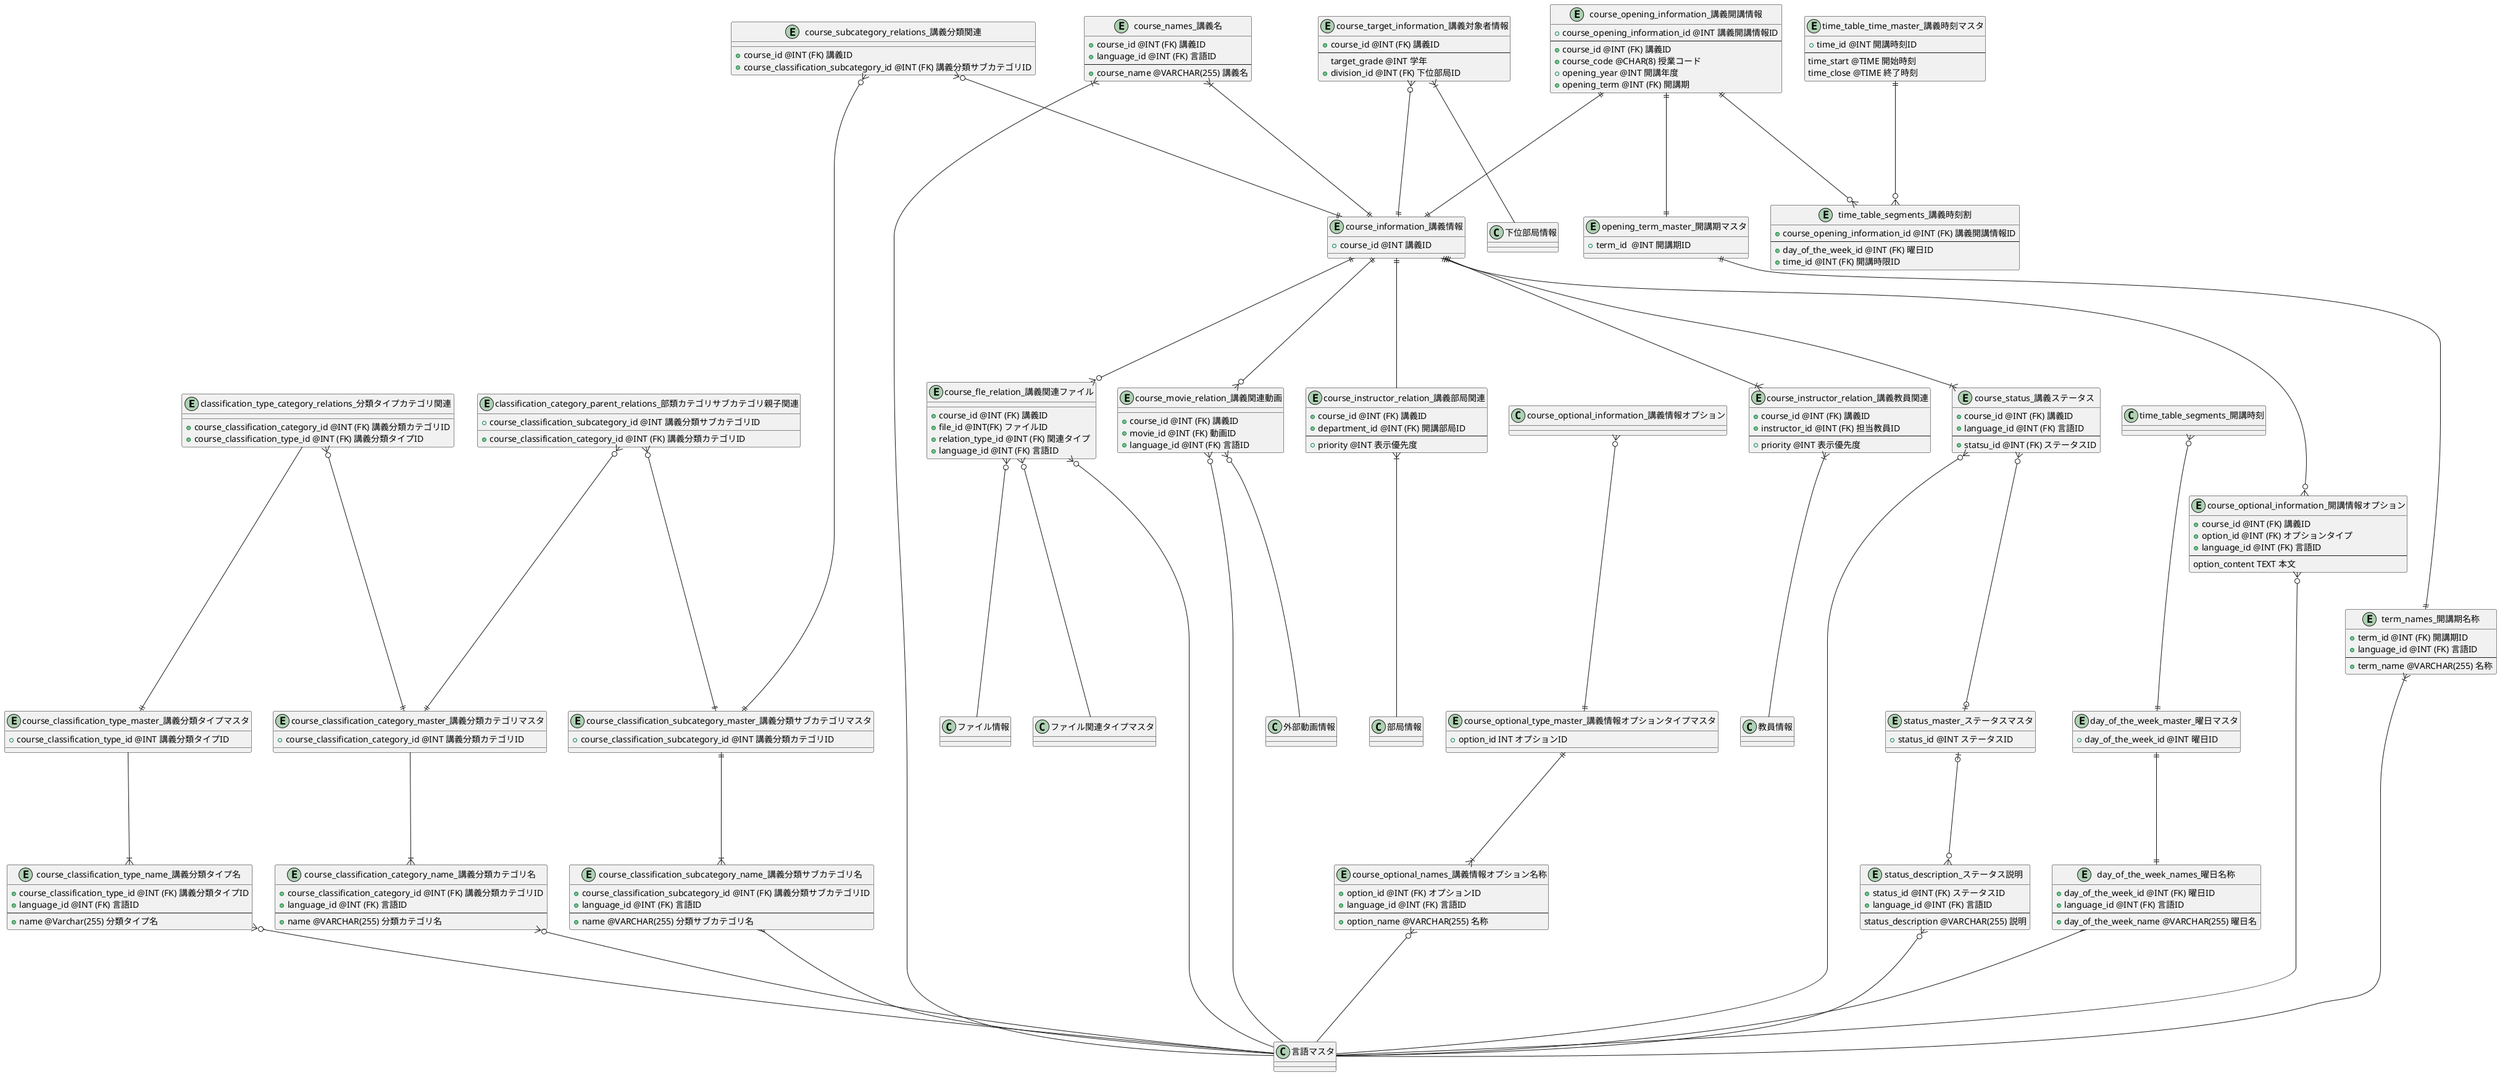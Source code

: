 @startuml

entity classification_type_category_relations_分類タイプカテゴリ関連 {
    +  course_classification_category_id @INT (FK) 講義分類カテゴリID
    +  course_classification_type_id @INT (FK) 講義分類タイプID
  }

entity course_classification_type_master_講義分類タイプマスタ {
    + course_classification_type_id @INT 講義分類タイプID
}

classification_type_category_relations_分類タイプカテゴリ関連 ----|| course_classification_type_master_講義分類タイプマスタ

entity classification_category_parent_relations_部類カテゴリサブカテゴリ親子関連 {
    +course_classification_category_id @INT (FK) 講義分類カテゴリID
    +course_classification_subcategory_id @INT 講義分類サブカテゴリID
}

entity course_classification_category_master_講義分類カテゴリマスタ {
    +course_classification_category_id @INT 講義分類カテゴリID
}

classification_type_category_relations_分類タイプカテゴリ関連 }o----|| course_classification_category_master_講義分類カテゴリマスタ
classification_category_parent_relations_部類カテゴリサブカテゴリ親子関連 }o----|| course_classification_category_master_講義分類カテゴリマスタ

entity course_classification_subcategory_master_講義分類サブカテゴリマスタ {
    +course_classification_subcategory_id @INT 講義分類カテゴリID
}

classification_category_parent_relations_部類カテゴリサブカテゴリ親子関連 }o----|| course_classification_subcategory_master_講義分類サブカテゴリマスタ

entity course_subcategory_relations_講義分類関連 {
    +course_id @INT (FK) 講義ID
    +course_classification_subcategory_id @INT (FK) 講義分類サブカテゴリID
}

course_subcategory_relations_講義分類関連 }o----|| course_classification_subcategory_master_講義分類サブカテゴリマスタ

entity course_classification_type_name_講義分類タイプ名 {
    +course_classification_type_id @INT (FK) 講義分類タイプID
    +language_id @INT (FK) 言語ID
    ----
    +name @Varchar(255) 分類タイプ名
}

course_classification_type_name_講義分類タイプ名 }o---- 言語マスタ
course_classification_type_master_講義分類タイプマスタ ----|{ course_classification_type_name_講義分類タイプ名

entity course_classification_category_name_講義分類カテゴリ名 {
    +course_classification_category_id @INT (FK) 講義分類カテゴリID
    +language_id @INT (FK) 言語ID
    ----
    +name @VARCHAR(255) 分類カテゴリ名
}

course_classification_category_name_講義分類カテゴリ名 }o---- 言語マスタ
course_classification_category_master_講義分類カテゴリマスタ ----|{ course_classification_category_name_講義分類カテゴリ名

entity course_classification_subcategory_name_講義分類サブカテゴリ名 {
    +course_classification_subcategory_id @INT (FK) 講義分類サブカテゴリID
    +language_id @INT (FK) 言語ID
    ----
    +name @VARCHAR(255) 分類サブカテゴリ名
}

course_classification_subcategory_name_講義分類サブカテゴリ名 }---- 言語マスタ
course_classification_subcategory_master_講義分類サブカテゴリマスタ ||----|{ course_classification_subcategory_name_講義分類サブカテゴリ名

entity course_names_講義名 {
    +course_id @INT (FK) 講義ID
    +language_id @INT (FK) 言語ID
    ----
    +course_name @VARCHAR(255) 講義名
}

course_names_講義名 }|---- 言語マスタ

entity course_target_information_講義対象者情報 {
    +course_id @INT (FK) 講義ID
    ----
    target_grade @INT 学年
    +division_id @INT (FK) 下位部局ID
}

course_target_information_講義対象者情報 }|---- 下位部局情報

entity course_information_講義情報 {
    +course_id @INT 講義ID
}

course_subcategory_relations_講義分類関連 }o----|| course_information_講義情報
course_names_講義名 }|----|| course_information_講義情報
course_target_information_講義対象者情報 }o----|| course_information_講義情報

entity course_opening_information_講義開講情報 {
    +course_opening_information_id @INT 講義開講情報ID
    ----
    +course_id @INT (FK) 講義ID
    +course_code @CHAR(8) 授業コード
    +opening_year @INT 開講年度
    +opening_term @INT (FK) 開講期
}

course_opening_information_講義開講情報 ||----|| course_information_講義情報

entity course_status_講義ステータス {
    +course_id @INT (FK) 講義ID
    +language_id @INT (FK) 言語ID
    ----
    +statsu_id @INT (FK) ステータスID
}

course_status_講義ステータス }o---- 言語マスタ
course_information_講義情報 ||----|{ course_status_講義ステータス

entity status_master_ステータスマスタ {
    +status_id @INT ステータスID
}

course_status_講義ステータス }o----o| status_master_ステータスマスタ

entity status_description_ステータス説明 {
    +status_id @INT (FK) ステータスID
    +language_id @INT (FK) 言語ID
    ----
    status_description @VARCHAR(255) 説明
}

status_description_ステータス説明 }o---- 言語マスタ
status_master_ステータスマスタ |o----o{ status_description_ステータス説明

entity opening_term_master_開講期マスタ {
    +term_id  @INT 開講期ID
}

entity term_names_開講期名称 {
    +term_id @INT (FK) 開講期ID
    +language_id @INT (FK) 言語ID
    ----
    +term_name @VARCHAR(255) 名称
}

course_opening_information_講義開講情報 ||----|| opening_term_master_開講期マスタ
opening_term_master_開講期マスタ ||----|| term_names_開講期名称
term_names_開講期名称 }|---- 言語マスタ

entity course_optional_information_開講情報オプション {
    +course_id @INT (FK) 講義ID
    +option_id @INT (FK) オプションタイプ
    +language_id @INT (FK) 言語ID
    ----
    option_content TEXT 本文
}

course_optional_information_開講情報オプション }o---- 言語マスタ
course_information_講義情報 ||----o{ course_optional_information_開講情報オプション

entity course_optional_type_master_講義情報オプションタイプマスタ {
    +option_id INT オプションID
}

entity course_optional_names_講義情報オプション名称 {
    +option_id @INT (FK) オプションID
    +language_id @INT (FK) 言語ID
    ----
    +option_name @VARCHAR(255) 名称
}

course_optional_information_講義情報オプション }o----|| course_optional_type_master_講義情報オプションタイプマスタ
course_optional_type_master_講義情報オプションタイプマスタ ||----|{ course_optional_names_講義情報オプション名称
course_optional_names_講義情報オプション名称 }o---- 言語マスタ

entity course_instructor_relation_講義部局関連 {
    +course_id @INT (FK) 講義ID
    +department_id @INT (FK) 開講部局ID
    ----
    +priority @INT 表示優先度
}

course_instructor_relation_講義部局関連 }|---- 部局情報
course_information_講義情報 ||---- course_instructor_relation_講義部局関連

entity course_instructor_relation_講義教員関連 {
    +course_id @INT (FK) 講義ID
    +instructor_id @INT (FK) 担当教員ID
    ----
    +priority @INT 表示優先度
}

course_instructor_relation_講義教員関連 }|---- 教員情報
course_information_講義情報 ||----|{ course_instructor_relation_講義教員関連

entity course_fle_relation_講義関連ファイル {
    +course_id @INT (FK) 講義ID
    +file_id @INT(FK) ファイルID
    +relation_type_id @INT (FK) 関連タイプ
    +language_id @INT (FK) 言語ID
}

course_fle_relation_講義関連ファイル }o---- ファイル情報
course_fle_relation_講義関連ファイル }o---- 言語マスタ
course_fle_relation_講義関連ファイル }o---- ファイル関連タイプマスタ
course_information_講義情報 ||----o{ course_fle_relation_講義関連ファイル

entity course_movie_relation_講義関連動画 {
    +course_id @INT (FK) 講義ID
    +movie_id @INT (FK) 動画ID
    +language_id @INT (FK) 言語ID
}

course_movie_relation_講義関連動画 }o---- 外部動画情報
course_movie_relation_講義関連動画 }o---- 言語マスタ
course_information_講義情報 ||----o{ course_movie_relation_講義関連動画

entity time_table_time_master_講義時刻マスタ {
    +time_id @INT 開講時刻ID
    ----
    time_start @TIME 開始時刻
    time_close @TIME 終了時刻
}

entity time_table_segments_講義時刻割 {
    +course_opening_information_id @INT (FK) 講義開講情報ID
    ----
    +day_of_the_week_id @INT (FK) 曜日ID
    +time_id @INT (FK) 開講時限ID
}

time_table_time_master_講義時刻マスタ ||----o{ time_table_segments_講義時刻割
course_opening_information_講義開講情報 ||----o{ time_table_segments_講義時刻割

entity day_of_the_week_master_曜日マスタ {
    +day_of_the_week_id @INT 曜日ID
}

entity day_of_the_week_names_曜日名称 {
    +day_of_the_week_id @INT (FK) 曜日ID
    +language_id @INT (FK) 言語ID
    ----
    +day_of_the_week_name @VARCHAR(255) 曜日名
}

time_table_segments_開講時刻 }o----|| day_of_the_week_master_曜日マスタ
day_of_the_week_master_曜日マスタ ||----|| day_of_the_week_names_曜日名称
day_of_the_week_names_曜日名称 }---- 言語マスタ

@enduml